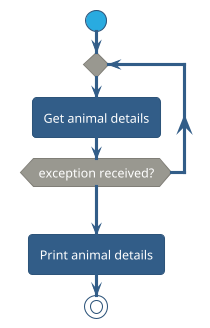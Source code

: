 @startuml

!theme sandstone

start
repeat
	:Get animal details;
repeat while (exception received?) is (yes)
->no;
:Print animal details;
stop

@enduml
